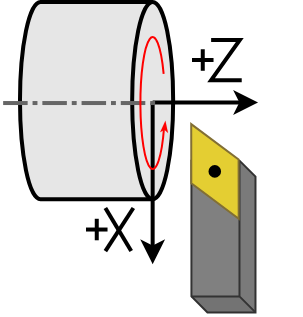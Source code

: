 <mxfile version="20.3.0" type="device" pages="2"><diagram id="cqilU0-qEotOSqGuRLcU" name="Страница 1"><mxGraphModel dx="495" dy="375" grid="1" gridSize="1" guides="1" tooltips="1" connect="1" arrows="1" fold="1" page="1" pageScale="1" pageWidth="100" pageHeight="100" math="0" shadow="0"><root><mxCell id="0"/><mxCell id="1" parent="0"/><mxCell id="9lck5WunjcaP7q4MCBEN-108" value="" style="group" parent="1" vertex="1" connectable="0"><mxGeometry x="416.57" y="341.53" width="148.09" height="142.66" as="geometry"/></mxCell><mxCell id="9lck5WunjcaP7q4MCBEN-55" value="" style="shape=cylinder3;whiteSpace=wrap;html=1;boundedLbl=1;backgroundOutline=1;size=10.247;strokeWidth=2;fontSize=25;fillColor=#E6E6E6;rotation=90;" parent="9lck5WunjcaP7q4MCBEN-108" vertex="1"><mxGeometry x="-2.57" y="-1.53" width="98.57" height="76.59" as="geometry"/></mxCell><mxCell id="9lck5WunjcaP7q4MCBEN-3" value="" style="endArrow=classic;html=1;rounded=0;strokeWidth=2;" parent="9lck5WunjcaP7q4MCBEN-108" edge="1"><mxGeometry width="50" height="50" relative="1" as="geometry"><mxPoint x="74.757" y="37.99" as="sourcePoint"/><mxPoint x="74.757" y="118.567" as="targetPoint"/></mxGeometry></mxCell><mxCell id="9lck5WunjcaP7q4MCBEN-4" value="" style="endArrow=classic;html=1;rounded=0;startArrow=none;strokeWidth=2;" parent="9lck5WunjcaP7q4MCBEN-108" edge="1"><mxGeometry width="50" height="50" relative="1" as="geometry"><mxPoint x="74.757" y="37.684" as="sourcePoint"/><mxPoint x="127.455" y="37.684" as="targetPoint"/></mxGeometry></mxCell><mxCell id="9lck5WunjcaP7q4MCBEN-96" value="" style="group" parent="9lck5WunjcaP7q4MCBEN-108" vertex="1" connectable="0"><mxGeometry y="37.99" width="75.983" height="6.966e-14" as="geometry"/></mxCell><mxCell id="9lck5WunjcaP7q4MCBEN-86" value="" style="group" parent="9lck5WunjcaP7q4MCBEN-96" vertex="1" connectable="0"><mxGeometry width="17.157" height="6.966e-14" as="geometry"/></mxCell><mxCell id="9lck5WunjcaP7q4MCBEN-75" value="" style="endArrow=none;html=1;rounded=0;strokeColor=#666666;strokeWidth=2;fontSize=25;" parent="9lck5WunjcaP7q4MCBEN-86" edge="1"><mxGeometry width="50" height="50" relative="1" as="geometry"><mxPoint as="sourcePoint"/><mxPoint x="12.255" as="targetPoint"/></mxGeometry></mxCell><mxCell id="9lck5WunjcaP7q4MCBEN-76" value="" style="endArrow=none;html=1;rounded=0;strokeColor=#666666;strokeWidth=2;fontSize=25;" parent="9lck5WunjcaP7q4MCBEN-86" edge="1"><mxGeometry width="50" height="50" relative="1" as="geometry"><mxPoint x="14.706" y="6.966e-14" as="sourcePoint"/><mxPoint x="17.157" as="targetPoint"/></mxGeometry></mxCell><mxCell id="9lck5WunjcaP7q4MCBEN-87" value="" style="group" parent="9lck5WunjcaP7q4MCBEN-96" vertex="1" connectable="0"><mxGeometry x="19.608" width="17.157" height="6.966e-14" as="geometry"/></mxCell><mxCell id="9lck5WunjcaP7q4MCBEN-88" value="" style="endArrow=none;html=1;rounded=0;strokeColor=#666666;strokeWidth=2;fontSize=25;" parent="9lck5WunjcaP7q4MCBEN-87" edge="1"><mxGeometry width="50" height="50" relative="1" as="geometry"><mxPoint as="sourcePoint"/><mxPoint x="12.255" as="targetPoint"/></mxGeometry></mxCell><mxCell id="9lck5WunjcaP7q4MCBEN-89" value="" style="endArrow=none;html=1;rounded=0;strokeColor=#666666;strokeWidth=2;fontSize=25;" parent="9lck5WunjcaP7q4MCBEN-87" edge="1"><mxGeometry width="50" height="50" relative="1" as="geometry"><mxPoint x="14.706" y="6.966e-14" as="sourcePoint"/><mxPoint x="17.157" as="targetPoint"/></mxGeometry></mxCell><mxCell id="9lck5WunjcaP7q4MCBEN-90" value="" style="group" parent="9lck5WunjcaP7q4MCBEN-96" vertex="1" connectable="0"><mxGeometry x="39.217" width="17.157" height="6.966e-14" as="geometry"/></mxCell><mxCell id="9lck5WunjcaP7q4MCBEN-91" value="" style="endArrow=none;html=1;rounded=0;strokeColor=#666666;strokeWidth=2;fontSize=25;" parent="9lck5WunjcaP7q4MCBEN-90" edge="1"><mxGeometry width="50" height="50" relative="1" as="geometry"><mxPoint as="sourcePoint"/><mxPoint x="12.255" as="targetPoint"/></mxGeometry></mxCell><mxCell id="9lck5WunjcaP7q4MCBEN-92" value="" style="endArrow=none;html=1;rounded=0;strokeColor=#666666;strokeWidth=2;fontSize=25;" parent="9lck5WunjcaP7q4MCBEN-90" edge="1"><mxGeometry width="50" height="50" relative="1" as="geometry"><mxPoint x="14.706" y="6.966e-14" as="sourcePoint"/><mxPoint x="17.157" as="targetPoint"/></mxGeometry></mxCell><mxCell id="9lck5WunjcaP7q4MCBEN-93" value="" style="group" parent="9lck5WunjcaP7q4MCBEN-96" vertex="1" connectable="0"><mxGeometry x="58.825" width="17.157" height="6.966e-14" as="geometry"/></mxCell><mxCell id="9lck5WunjcaP7q4MCBEN-94" value="" style="endArrow=none;html=1;rounded=0;strokeColor=#666666;strokeWidth=2;fontSize=25;" parent="9lck5WunjcaP7q4MCBEN-93" edge="1"><mxGeometry width="50" height="50" relative="1" as="geometry"><mxPoint as="sourcePoint"/><mxPoint x="12.255" as="targetPoint"/></mxGeometry></mxCell><mxCell id="9lck5WunjcaP7q4MCBEN-95" value="" style="endArrow=none;html=1;rounded=0;strokeColor=#666666;strokeWidth=2;fontSize=25;" parent="9lck5WunjcaP7q4MCBEN-93" edge="1"><mxGeometry width="50" height="50" relative="1" as="geometry"><mxPoint x="14.706" y="6.966e-14" as="sourcePoint"/><mxPoint x="17.157" as="targetPoint"/></mxGeometry></mxCell><mxCell id="9lck5WunjcaP7q4MCBEN-97" value="" style="verticalLabelPosition=bottom;verticalAlign=top;html=1;shape=mxgraph.basic.arc;startAngle=0.311;endAngle=0.177;strokeWidth=1;fontSize=25;fillColor=none;perimeterSpacing=0;shadow=0;sketch=0;strokeColor=#FF0000;" parent="9lck5WunjcaP7q4MCBEN-108" vertex="1"><mxGeometry x="68.63" y="4.98" width="12.26" height="66.02" as="geometry"/></mxCell><mxCell id="9lck5WunjcaP7q4MCBEN-100" value="" style="endArrow=classicThin;html=1;rounded=0;strokeColor=#FF0000;strokeWidth=0;fontSize=25;endFill=1;exitX=0.944;exitY=0.722;exitDx=0;exitDy=0;exitPerimeter=0;" parent="9lck5WunjcaP7q4MCBEN-108" source="9lck5WunjcaP7q4MCBEN-97" edge="1"><mxGeometry width="50" height="50" relative="1" as="geometry"><mxPoint x="79.659" y="50.245" as="sourcePoint"/><mxPoint x="80.885" y="46.569" as="targetPoint"/></mxGeometry></mxCell><mxCell id="9lck5WunjcaP7q4MCBEN-104" value="" style="group" parent="9lck5WunjcaP7q4MCBEN-108" vertex="1" connectable="0"><mxGeometry x="82.11" y="42.586" width="65.98" height="100.074" as="geometry"/></mxCell><mxCell id="9lck5WunjcaP7q4MCBEN-102" value="" style="shape=cube;whiteSpace=wrap;html=1;boundedLbl=1;backgroundOutline=1;darkOpacity=0.05;darkOpacity2=0.1;shadow=0;sketch=0;strokeColor=#333333;strokeWidth=1;fontSize=25;fillColor=#808080;rotation=90;size=8;flipH=1;" parent="9lck5WunjcaP7q4MCBEN-104" vertex="1"><mxGeometry x="-9.88" y="46.13" width="75.86" height="32.03" as="geometry"/></mxCell><mxCell id="9lck5WunjcaP7q4MCBEN-31" value="" style="group" parent="9lck5WunjcaP7q4MCBEN-104" vertex="1" connectable="0"><mxGeometry width="47.6" height="77.206" as="geometry"/></mxCell><mxCell id="9lck5WunjcaP7q4MCBEN-11" value="" style="rhombus;whiteSpace=wrap;html=1;rotation=333.33;fillColor=#E4CE32;strokeColor=#826F34;shadow=0;rounded=0;sketch=0;" parent="9lck5WunjcaP7q4MCBEN-31" vertex="1"><mxGeometry x="10.57" y="3.122" width="26.459" height="52.915" as="geometry"/></mxCell><mxCell id="9lck5WunjcaP7q4MCBEN-28" value="" style="ellipse;whiteSpace=wrap;html=1;aspect=fixed;fillColor=#000000;" parent="9lck5WunjcaP7q4MCBEN-31" vertex="1"><mxGeometry x="21.068" y="26.934" width="5.291" height="5.291" as="geometry"/></mxCell><mxCell id="9lck5WunjcaP7q4MCBEN-106" value="" style="group" parent="9lck5WunjcaP7q4MCBEN-108" vertex="1" connectable="0"><mxGeometry x="41.43" y="90.47" width="23.68" height="21.53" as="geometry"/></mxCell><mxCell id="9lck5WunjcaP7q4MCBEN-38" value="" style="group" parent="9lck5WunjcaP7q4MCBEN-106" vertex="1" connectable="0"><mxGeometry y="10.765" width="10.764" height="5.382" as="geometry"/></mxCell><mxCell id="9lck5WunjcaP7q4MCBEN-36" value="" style="endArrow=none;html=1;rounded=0;strokeColor=default;fontSize=25;strokeWidth=2;" parent="9lck5WunjcaP7q4MCBEN-38" edge="1"><mxGeometry width="50" height="50" relative="1" as="geometry"><mxPoint as="sourcePoint"/><mxPoint x="10.764" as="targetPoint"/></mxGeometry></mxCell><mxCell id="9lck5WunjcaP7q4MCBEN-37" value="" style="endArrow=none;html=1;rounded=0;strokeColor=default;fontSize=25;strokeWidth=2;" parent="9lck5WunjcaP7q4MCBEN-38" edge="1"><mxGeometry width="50" height="50" relative="1" as="geometry"><mxPoint x="5.382" y="-5.382" as="sourcePoint"/><mxPoint x="5.382" y="5.382" as="targetPoint"/><Array as="points"><mxPoint x="5.382" y="5.382"/></Array></mxGeometry></mxCell><mxCell id="9lck5WunjcaP7q4MCBEN-105" value="" style="group" parent="9lck5WunjcaP7q4MCBEN-106" vertex="1" connectable="0"><mxGeometry x="9.687" width="13.993" height="21.53" as="geometry"/></mxCell><mxCell id="9lck5WunjcaP7q4MCBEN-34" value="" style="endArrow=none;html=1;rounded=0;strokeColor=default;fontSize=25;strokeWidth=2;" parent="9lck5WunjcaP7q4MCBEN-105" edge="1"><mxGeometry width="50" height="50" relative="1" as="geometry"><mxPoint x="12.916" y="21.53" as="sourcePoint"/><mxPoint as="targetPoint"/></mxGeometry></mxCell><mxCell id="9lck5WunjcaP7q4MCBEN-35" value="" style="endArrow=none;html=1;rounded=0;strokeColor=default;fontSize=25;strokeWidth=2;" parent="9lck5WunjcaP7q4MCBEN-105" edge="1"><mxGeometry width="50" height="50" relative="1" as="geometry"><mxPoint y="21.53" as="sourcePoint"/><mxPoint x="13.993" as="targetPoint"/></mxGeometry></mxCell><mxCell id="9lck5WunjcaP7q4MCBEN-107" value="" style="group" parent="9lck5WunjcaP7q4MCBEN-108" vertex="1" connectable="0"><mxGeometry x="94.43" y="6.47" width="23.91" height="20.08" as="geometry"/></mxCell><mxCell id="9lck5WunjcaP7q4MCBEN-52" value="" style="endArrow=none;html=1;rounded=0;strokeColor=default;fontSize=25;strokeWidth=2;" parent="9lck5WunjcaP7q4MCBEN-107" edge="1"><mxGeometry width="50" height="50" relative="1" as="geometry"><mxPoint x="24.866" y="20.08" as="sourcePoint"/><mxPoint x="9.564" as="targetPoint"/><Array as="points"><mxPoint x="9.564" y="20.08"/><mxPoint x="23.91"/></Array></mxGeometry></mxCell><mxCell id="9lck5WunjcaP7q4MCBEN-110" value="" style="group" parent="9lck5WunjcaP7q4MCBEN-108" vertex="1" connectable="0"><mxGeometry x="94.43" y="16.475" width="10.764" height="5.382" as="geometry"/></mxCell><mxCell id="9lck5WunjcaP7q4MCBEN-111" value="" style="endArrow=none;html=1;rounded=0;strokeColor=default;fontSize=25;strokeWidth=2;" parent="9lck5WunjcaP7q4MCBEN-110" edge="1"><mxGeometry width="50" height="50" relative="1" as="geometry"><mxPoint as="sourcePoint"/><mxPoint x="10.764" as="targetPoint"/></mxGeometry></mxCell><mxCell id="9lck5WunjcaP7q4MCBEN-112" value="" style="endArrow=none;html=1;rounded=0;strokeColor=default;fontSize=25;strokeWidth=2;" parent="9lck5WunjcaP7q4MCBEN-110" edge="1"><mxGeometry width="50" height="50" relative="1" as="geometry"><mxPoint x="5.382" y="-5.382" as="sourcePoint"/><mxPoint x="5.382" y="5.382" as="targetPoint"/><Array as="points"><mxPoint x="5.382" y="5.382"/></Array></mxGeometry></mxCell></root></mxGraphModel></diagram><diagram id="aQmpgnmEbRLqaBG7AlLx" name="Страница 2"><mxGraphModel dx="895" dy="675" grid="1" gridSize="11" guides="1" tooltips="1" connect="1" arrows="1" fold="1" page="1" pageScale="1" pageWidth="100" pageHeight="100" math="0" shadow="0"><root><mxCell id="0"/><mxCell id="1" parent="0"/><mxCell id="Ub1tw5FRPMtylRHyveSC-1" value="" style="rounded=0;whiteSpace=wrap;html=1;" vertex="1" parent="1"><mxGeometry x="130" y="40" width="40" height="80" as="geometry"/></mxCell><mxCell id="Ub1tw5FRPMtylRHyveSC-2" value="" style="shape=document;whiteSpace=wrap;html=1;boundedLbl=1;rotation=90;flipH=1;" vertex="1" parent="1"><mxGeometry x="5" y="45" width="160" height="70" as="geometry"/></mxCell><mxCell id="Ub1tw5FRPMtylRHyveSC-3" value="" style="endArrow=none;html=1;rounded=0;fillColor=#d5e8d4;strokeColor=#82b366;dashed=1;" edge="1" parent="1"><mxGeometry width="50" height="50" relative="1" as="geometry"><mxPoint x="50" y="80" as="sourcePoint"/><mxPoint x="180.0" y="80" as="targetPoint"/></mxGeometry></mxCell><mxCell id="Ub1tw5FRPMtylRHyveSC-4" value="" style="endArrow=none;html=1;curved=1;" edge="1" parent="1"><mxGeometry width="50" height="50" relative="1" as="geometry"><mxPoint x="120.0" y="30.0" as="sourcePoint"/><mxPoint x="130.0" y="40.0" as="targetPoint"/><Array as="points"><mxPoint x="120" y="40"/></Array></mxGeometry></mxCell><mxCell id="Ub1tw5FRPMtylRHyveSC-5" value="" style="endArrow=none;html=1;curved=1;" edge="1" parent="1"><mxGeometry width="50" height="50" relative="1" as="geometry"><mxPoint x="120.0" y="130" as="sourcePoint"/><mxPoint x="130.0" y="120" as="targetPoint"/><Array as="points"><mxPoint x="120" y="120"/></Array></mxGeometry></mxCell><mxCell id="Ub1tw5FRPMtylRHyveSC-6" value="" style="endArrow=none;html=1;curved=1;entryX=0.001;entryY=0;entryDx=0;entryDy=0;entryPerimeter=0;" edge="1" parent="1" target="Ub1tw5FRPMtylRHyveSC-2"><mxGeometry width="50" height="50" relative="1" as="geometry"><mxPoint x="120.0" y="190" as="sourcePoint"/><mxPoint x="150" y="150" as="targetPoint"/></mxGeometry></mxCell><mxCell id="Ub1tw5FRPMtylRHyveSC-7" value="" style="endArrow=none;html=1;curved=1;entryX=1;entryY=1;entryDx=0;entryDy=0;" edge="1" parent="1" target="Ub1tw5FRPMtylRHyveSC-1"><mxGeometry width="50" height="50" relative="1" as="geometry"><mxPoint x="170.0" y="190" as="sourcePoint"/><mxPoint x="175" y="130" as="targetPoint"/></mxGeometry></mxCell><mxCell id="Ub1tw5FRPMtylRHyveSC-8" value="" style="endArrow=classicThin;startArrow=classicThin;html=1;curved=1;startFill=1;endFill=1;" edge="1" parent="1"><mxGeometry width="50" height="50" relative="1" as="geometry"><mxPoint x="120.0" y="180" as="sourcePoint"/><mxPoint x="170.0" y="180" as="targetPoint"/></mxGeometry></mxCell><mxCell id="Ub1tw5FRPMtylRHyveSC-9" value="" style="endArrow=none;html=1;curved=1;" edge="1" parent="1"><mxGeometry width="50" height="50" relative="1" as="geometry"><mxPoint x="170.0" y="120" as="sourcePoint"/><mxPoint x="200.0" y="120" as="targetPoint"/></mxGeometry></mxCell><mxCell id="Ub1tw5FRPMtylRHyveSC-10" value="" style="endArrow=none;html=1;curved=1;exitX=1;exitY=0;exitDx=0;exitDy=0;" edge="1" parent="1" source="Ub1tw5FRPMtylRHyveSC-1"><mxGeometry width="50" height="50" relative="1" as="geometry"><mxPoint x="190" y="45" as="sourcePoint"/><mxPoint x="200.0" y="40.0" as="targetPoint"/></mxGeometry></mxCell><mxCell id="Ub1tw5FRPMtylRHyveSC-11" value="" style="endArrow=classicThin;startArrow=classicThin;html=1;curved=1;startFill=1;endFill=1;" edge="1" parent="1"><mxGeometry width="50" height="50" relative="1" as="geometry"><mxPoint x="190.0" y="40.0" as="sourcePoint"/><mxPoint x="190.0" y="120" as="targetPoint"/></mxGeometry></mxCell></root></mxGraphModel></diagram></mxfile>